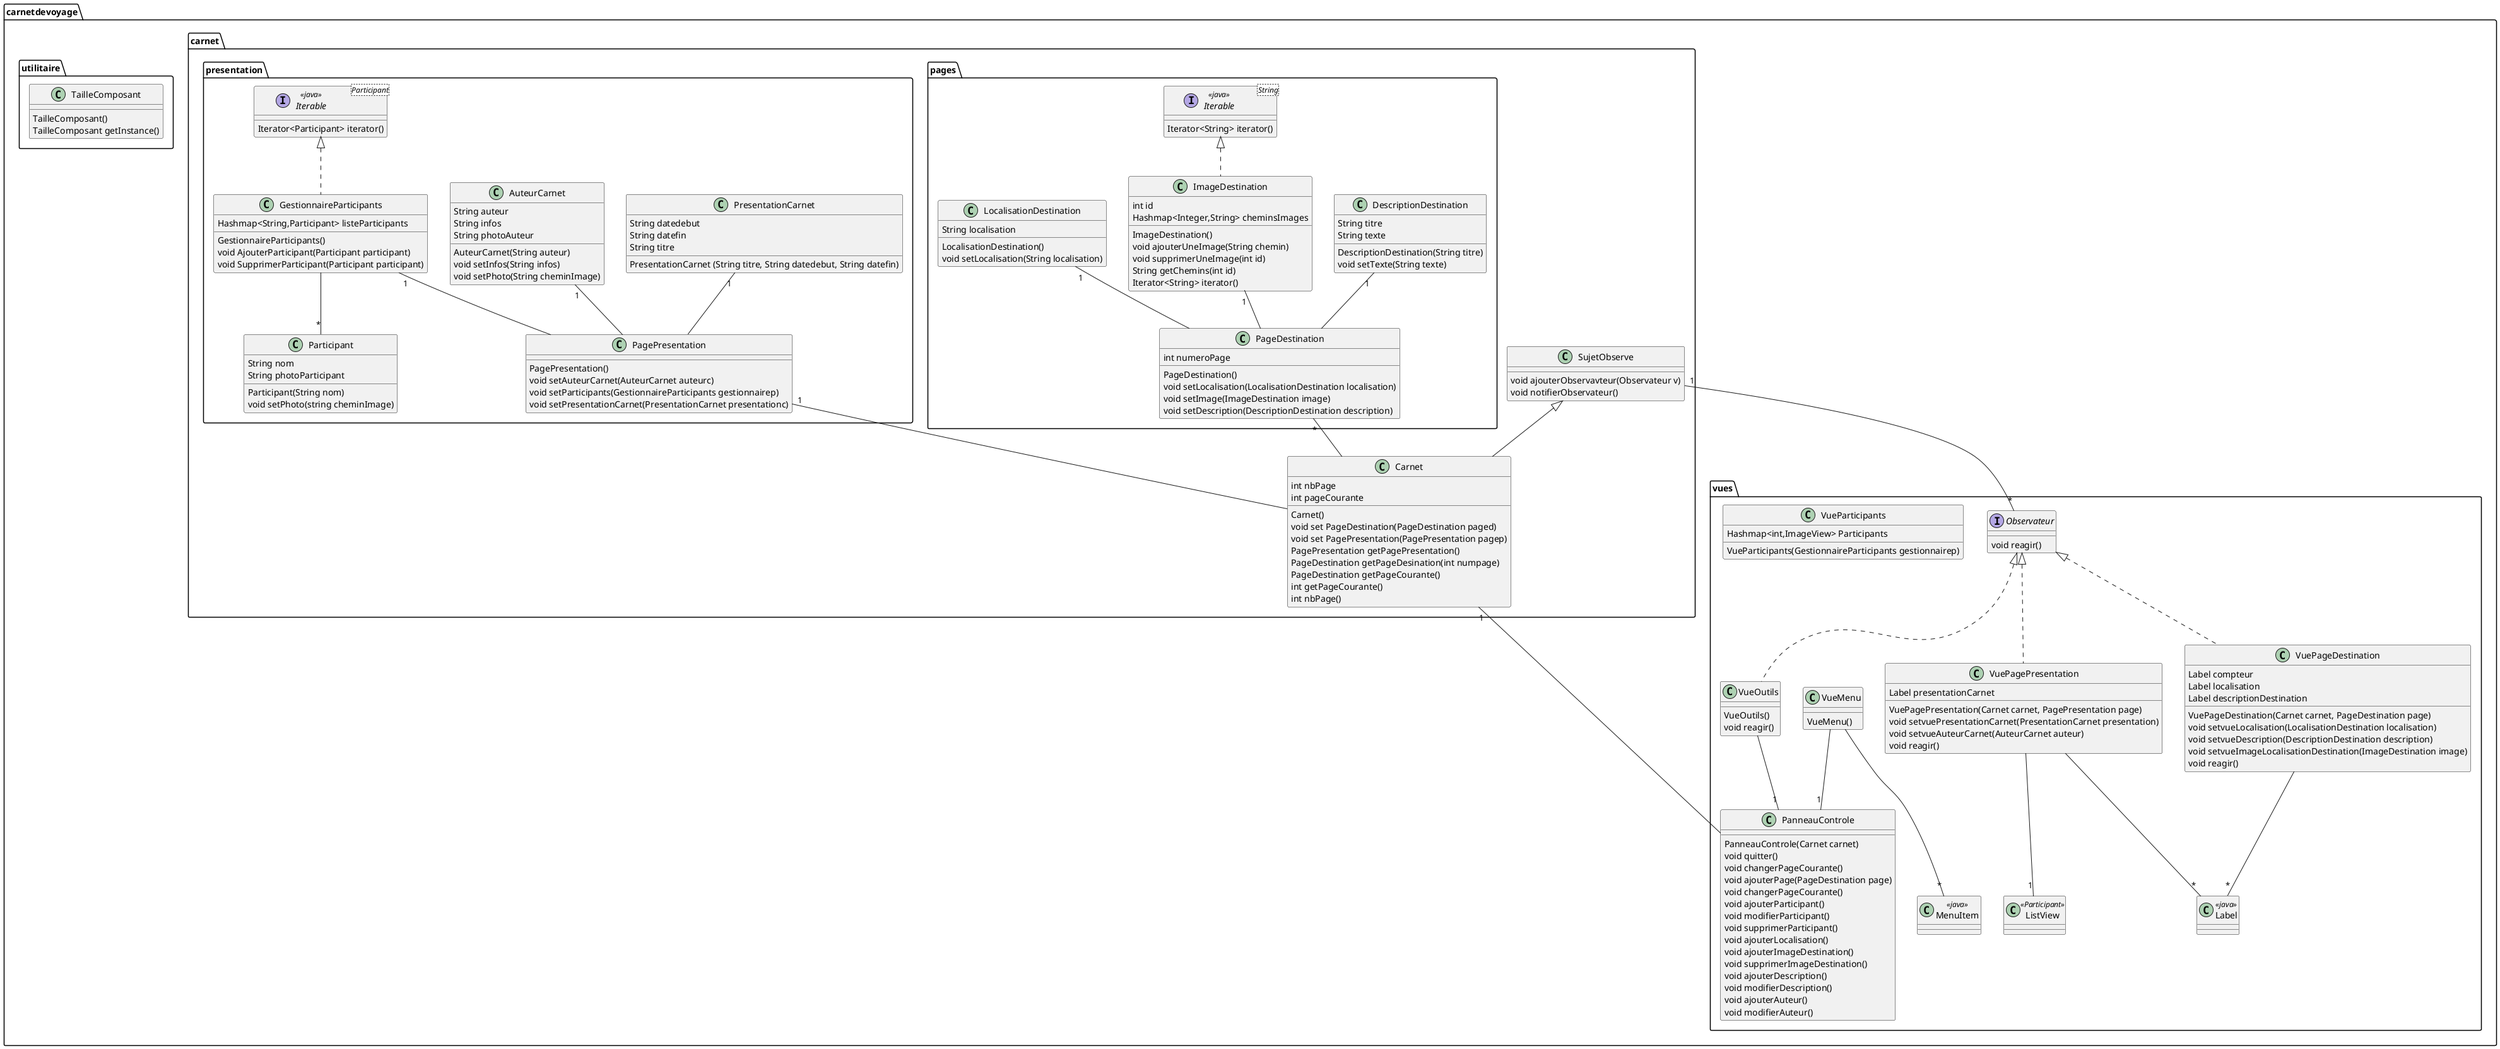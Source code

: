 @startuml
package carnetdevoyage{


package vues{

class Label<<java>>
class MenuItem<<java>>

class ListView<<Participant>>

Interface Observateur{
void reagir()
}


class VuePageDestination implements Observateur{
Label compteur
Label localisation
Label descriptionDestination
VuePageDestination(Carnet carnet, PageDestination page)
void setvueLocalisation(LocalisationDestination localisation)
void setvueDescription(DescriptionDestination description)
void setvueImageLocalisationDestination(ImageDestination image)
void reagir()
}


class VuePagePresentation implements Observateur{
Label presentationCarnet

VuePagePresentation(Carnet carnet, PagePresentation page)
void setvuePresentationCarnet(PresentationCarnet presentation)
void setvueAuteurCarnet(AuteurCarnet auteur)
void reagir()
}

class VueParticipants{
Hashmap<int,ImageView> Participants
VueParticipants(GestionnaireParticipants gestionnairep)
}

class VueMenu {
VueMenu()
}

class PanneauControle {
PanneauControle(Carnet carnet)
void quitter()
void changerPageCourante()
void ajouterPage(PageDestination page)
void changerPageCourante()
void ajouterParticipant()
void modifierParticipant()
void supprimerParticipant()
void ajouterLocalisation()
void ajouterImageDestination()
void supprimerImageDestination()
void ajouterDescription()
void modifierDescription()
void ajouterAuteur()
void modifierAuteur()



}

class VueOutils implements Observateur {
VueOutils()
void reagir()
}



}

package carnet{
package pages {

class DescriptionDestination{
String titre
String texte
DescriptionDestination(String titre)
void setTexte(String texte)
}

interface Iterable<String><<java>>{
            Iterator<String> iterator()

            }

class ImageDestination implements Iterable{
int id
Hashmap<Integer,String> cheminsImages
ImageDestination()
void ajouterUneImage(String chemin)
void supprimerUneImage(int id)
String getChemins(int id)
Iterator<String> iterator()
}

class LocalisationDestination{
String localisation
LocalisationDestination()
void setLocalisation(String localisation)
}

class PageDestination{
int numeroPage
PageDestination()
void setLocalisation(LocalisationDestination localisation)
void setImage(ImageDestination image)
void setDescription(DescriptionDestination description)
}
}

package presentation{

class PresentationCarnet{
String datedebut
String datefin
String titre
PresentationCarnet (String titre, String datedebut, String datefin)
}
class AuteurCarnet{
String auteur
String infos
String photoAuteur
AuteurCarnet(String auteur)
void setInfos(String infos)
void setPhoto(String cheminImage)

}
interface Iterable<Participant><<java>>{
            Iterator<Participant> iterator()

            }


class Participant {
String nom
String photoParticipant
Participant(String nom)
void setPhoto(string cheminImage)
}

class PagePresentation{
PagePresentation()
void setAuteurCarnet(AuteurCarnet auteurc)
void setParticipants(GestionnaireParticipants gestionnairep)
void setPresentationCarnet(PresentationCarnet presentationc)
}

class GestionnaireParticipants implements Iterable {
Hashmap<String,Participant> listeParticipants
GestionnaireParticipants()
void AjouterParticipant(Participant participant)
void SupprimerParticipant(Participant participant)
}


}
class Carnet extends SujetObserve{
int nbPage
int pageCourante
Carnet()
void set PageDestination(PageDestination paged)
void set PagePresentation(PagePresentation pagep)
PagePresentation getPagePresentation()
PageDestination getPageDesination(int numpage)
PageDestination getPageCourante()
int getPageCourante()
int nbPage()
}

class SujetObserve{
void ajouterObservavteur(Observateur v)
void notifierObservateur()
}

}

package utilitaire{
class TailleComposant{
TailleComposant()
TailleComposant getInstance()

}

}

Carnet "1" -- PanneauControle
ImageDestination "1"-- PageDestination
LocalisationDestination "1"-- PageDestination
DescriptionDestination "1"-- PageDestination

AuteurCarnet "1"-- PagePresentation
GestionnaireParticipants "1" -- PagePresentation
GestionnaireParticipants -- "*" Participant
PresentationCarnet "1"-- PagePresentation

PagePresentation "1"-- Carnet
PageDestination "*"-- Carnet

SujetObserve "1"--"*" Observateur

VueMenu -- "1" PanneauControle
VueMenu -- "*" MenuItem
VuePagePresentation -- "*" Label
VuePageDestination -- "*" Label
VuePagePresentation --"1" ListView

VueOutils -- "1" PanneauControle


@enduml